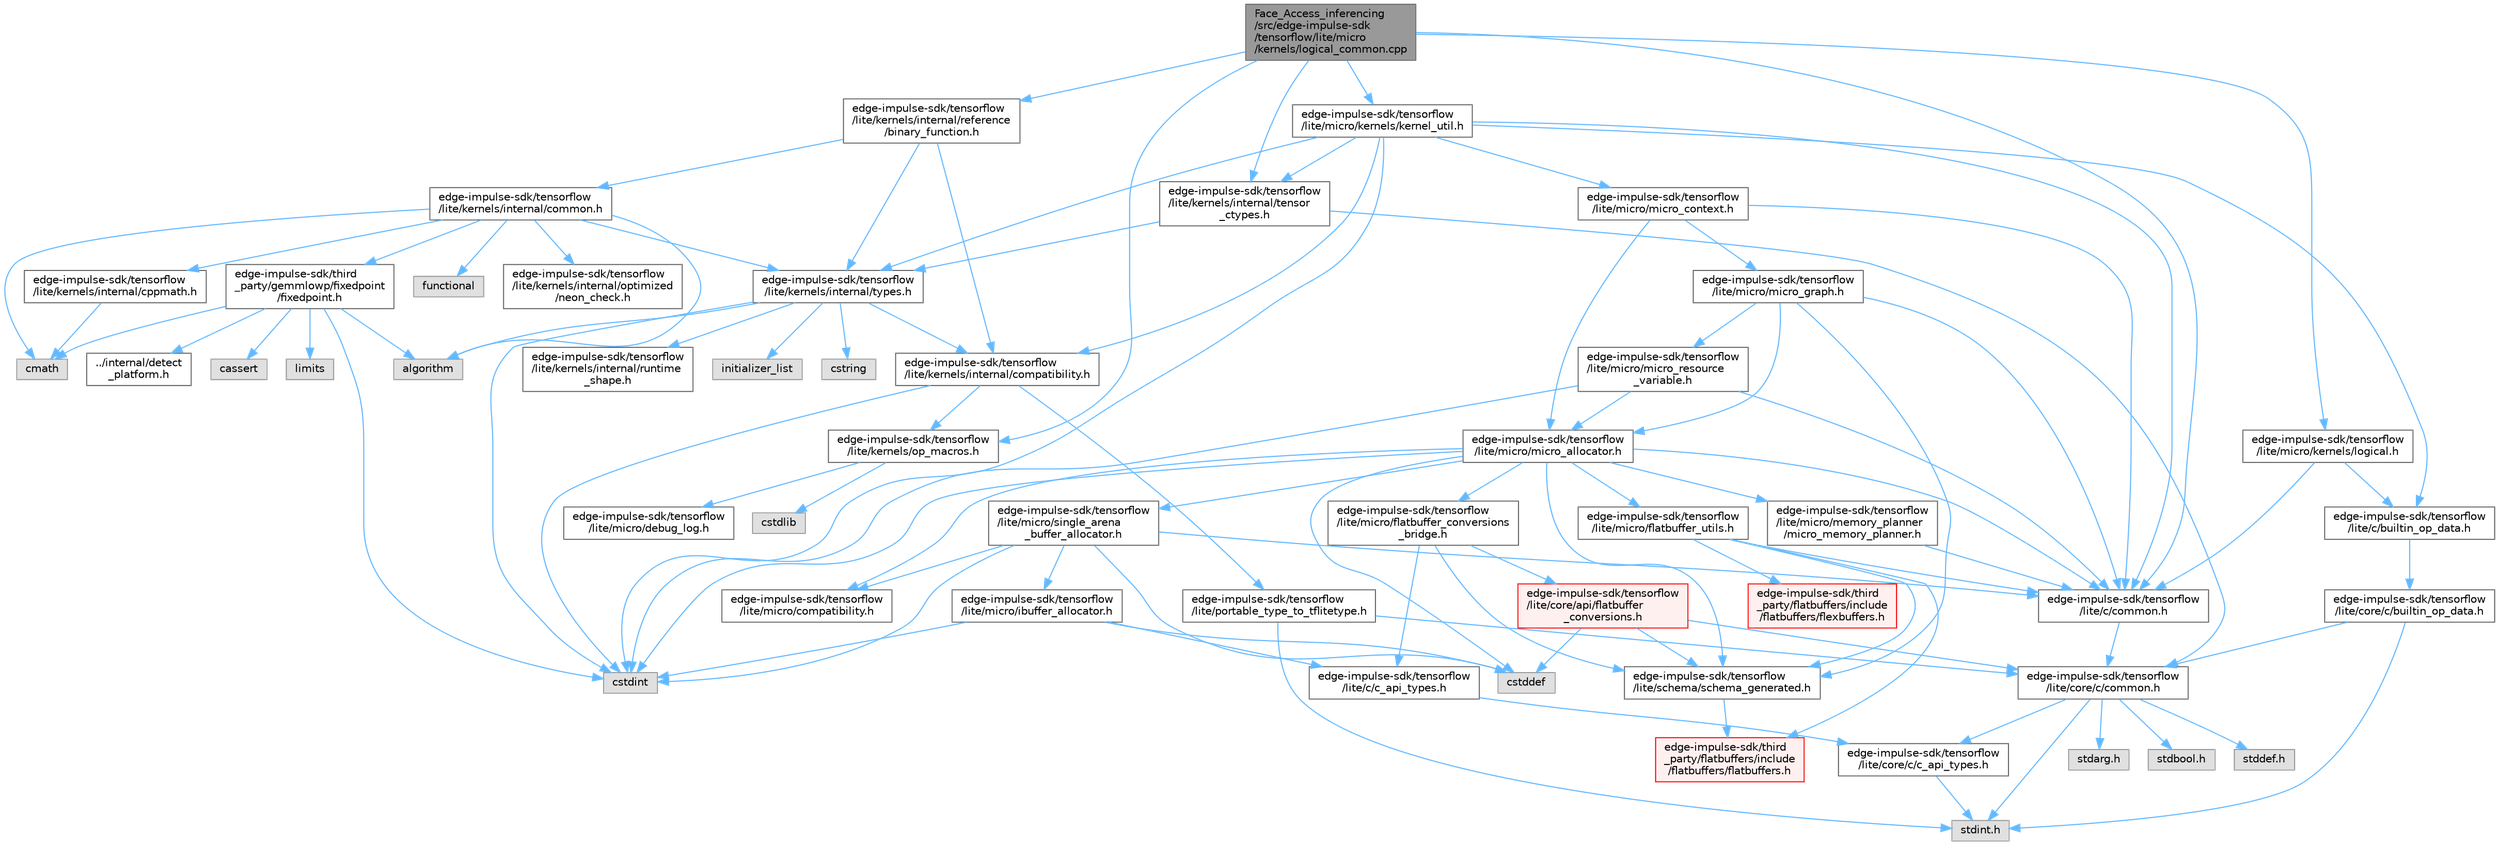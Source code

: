 digraph "Face_Access_inferencing/src/edge-impulse-sdk/tensorflow/lite/micro/kernels/logical_common.cpp"
{
 // LATEX_PDF_SIZE
  bgcolor="transparent";
  edge [fontname=Helvetica,fontsize=10,labelfontname=Helvetica,labelfontsize=10];
  node [fontname=Helvetica,fontsize=10,shape=box,height=0.2,width=0.4];
  Node1 [id="Node000001",label="Face_Access_inferencing\l/src/edge-impulse-sdk\l/tensorflow/lite/micro\l/kernels/logical_common.cpp",height=0.2,width=0.4,color="gray40", fillcolor="grey60", style="filled", fontcolor="black",tooltip=" "];
  Node1 -> Node2 [id="edge98_Node000001_Node000002",color="steelblue1",style="solid",tooltip=" "];
  Node2 [id="Node000002",label="edge-impulse-sdk/tensorflow\l/lite/c/common.h",height=0.2,width=0.4,color="grey40", fillcolor="white", style="filled",URL="$_face___access__inferencing_2src_2edge-impulse-sdk_2tensorflow_2lite_2c_2common_8h.html",tooltip=" "];
  Node2 -> Node3 [id="edge99_Node000002_Node000003",color="steelblue1",style="solid",tooltip=" "];
  Node3 [id="Node000003",label="edge-impulse-sdk/tensorflow\l/lite/core/c/common.h",height=0.2,width=0.4,color="grey40", fillcolor="white", style="filled",URL="$_face___access__inferencing_2src_2edge-impulse-sdk_2tensorflow_2lite_2core_2c_2common_8h.html",tooltip=" "];
  Node3 -> Node4 [id="edge100_Node000003_Node000004",color="steelblue1",style="solid",tooltip=" "];
  Node4 [id="Node000004",label="stdarg.h",height=0.2,width=0.4,color="grey60", fillcolor="#E0E0E0", style="filled",tooltip=" "];
  Node3 -> Node5 [id="edge101_Node000003_Node000005",color="steelblue1",style="solid",tooltip=" "];
  Node5 [id="Node000005",label="stdbool.h",height=0.2,width=0.4,color="grey60", fillcolor="#E0E0E0", style="filled",tooltip=" "];
  Node3 -> Node6 [id="edge102_Node000003_Node000006",color="steelblue1",style="solid",tooltip=" "];
  Node6 [id="Node000006",label="stddef.h",height=0.2,width=0.4,color="grey60", fillcolor="#E0E0E0", style="filled",tooltip=" "];
  Node3 -> Node7 [id="edge103_Node000003_Node000007",color="steelblue1",style="solid",tooltip=" "];
  Node7 [id="Node000007",label="stdint.h",height=0.2,width=0.4,color="grey60", fillcolor="#E0E0E0", style="filled",tooltip=" "];
  Node3 -> Node8 [id="edge104_Node000003_Node000008",color="steelblue1",style="solid",tooltip=" "];
  Node8 [id="Node000008",label="edge-impulse-sdk/tensorflow\l/lite/core/c/c_api_types.h",height=0.2,width=0.4,color="grey40", fillcolor="white", style="filled",URL="$_face___access__inferencing_2src_2edge-impulse-sdk_2tensorflow_2lite_2core_2c_2c__api__types_8h.html",tooltip=" "];
  Node8 -> Node7 [id="edge105_Node000008_Node000007",color="steelblue1",style="solid",tooltip=" "];
  Node1 -> Node9 [id="edge106_Node000001_Node000009",color="steelblue1",style="solid",tooltip=" "];
  Node9 [id="Node000009",label="edge-impulse-sdk/tensorflow\l/lite/kernels/internal/reference\l/binary_function.h",height=0.2,width=0.4,color="grey40", fillcolor="white", style="filled",URL="$_face___access__inferencing_2src_2edge-impulse-sdk_2tensorflow_2lite_2kernels_2internal_2reference_2binary__function_8h.html",tooltip=" "];
  Node9 -> Node10 [id="edge107_Node000009_Node000010",color="steelblue1",style="solid",tooltip=" "];
  Node10 [id="Node000010",label="edge-impulse-sdk/tensorflow\l/lite/kernels/internal/common.h",height=0.2,width=0.4,color="grey40", fillcolor="white", style="filled",URL="$_face___access__inferencing_2src_2edge-impulse-sdk_2tensorflow_2lite_2kernels_2internal_2common_8h.html",tooltip=" "];
  Node10 -> Node11 [id="edge108_Node000010_Node000011",color="steelblue1",style="solid",tooltip=" "];
  Node11 [id="Node000011",label="algorithm",height=0.2,width=0.4,color="grey60", fillcolor="#E0E0E0", style="filled",tooltip=" "];
  Node10 -> Node12 [id="edge109_Node000010_Node000012",color="steelblue1",style="solid",tooltip=" "];
  Node12 [id="Node000012",label="cmath",height=0.2,width=0.4,color="grey60", fillcolor="#E0E0E0", style="filled",tooltip=" "];
  Node10 -> Node13 [id="edge110_Node000010_Node000013",color="steelblue1",style="solid",tooltip=" "];
  Node13 [id="Node000013",label="functional",height=0.2,width=0.4,color="grey60", fillcolor="#E0E0E0", style="filled",tooltip=" "];
  Node10 -> Node14 [id="edge111_Node000010_Node000014",color="steelblue1",style="solid",tooltip=" "];
  Node14 [id="Node000014",label="edge-impulse-sdk/third\l_party/gemmlowp/fixedpoint\l/fixedpoint.h",height=0.2,width=0.4,color="grey40", fillcolor="white", style="filled",URL="$_face___access__inferencing_2src_2edge-impulse-sdk_2third__party_2gemmlowp_2fixedpoint_2fixedpoint_8h.html",tooltip=" "];
  Node14 -> Node11 [id="edge112_Node000014_Node000011",color="steelblue1",style="solid",tooltip=" "];
  Node14 -> Node15 [id="edge113_Node000014_Node000015",color="steelblue1",style="solid",tooltip=" "];
  Node15 [id="Node000015",label="cassert",height=0.2,width=0.4,color="grey60", fillcolor="#E0E0E0", style="filled",tooltip=" "];
  Node14 -> Node12 [id="edge114_Node000014_Node000012",color="steelblue1",style="solid",tooltip=" "];
  Node14 -> Node16 [id="edge115_Node000014_Node000016",color="steelblue1",style="solid",tooltip=" "];
  Node16 [id="Node000016",label="cstdint",height=0.2,width=0.4,color="grey60", fillcolor="#E0E0E0", style="filled",tooltip=" "];
  Node14 -> Node17 [id="edge116_Node000014_Node000017",color="steelblue1",style="solid",tooltip=" "];
  Node17 [id="Node000017",label="limits",height=0.2,width=0.4,color="grey60", fillcolor="#E0E0E0", style="filled",tooltip=" "];
  Node14 -> Node18 [id="edge117_Node000014_Node000018",color="steelblue1",style="solid",tooltip=" "];
  Node18 [id="Node000018",label="../internal/detect\l_platform.h",height=0.2,width=0.4,color="grey40", fillcolor="white", style="filled",URL="$_face___access__inferencing_2src_2edge-impulse-sdk_2third__party_2gemmlowp_2internal_2detect__platform_8h.html",tooltip=" "];
  Node10 -> Node19 [id="edge118_Node000010_Node000019",color="steelblue1",style="solid",tooltip=" "];
  Node19 [id="Node000019",label="edge-impulse-sdk/tensorflow\l/lite/kernels/internal/cppmath.h",height=0.2,width=0.4,color="grey40", fillcolor="white", style="filled",URL="$_face___access__inferencing_2src_2edge-impulse-sdk_2tensorflow_2lite_2kernels_2internal_2cppmath_8h.html",tooltip=" "];
  Node19 -> Node12 [id="edge119_Node000019_Node000012",color="steelblue1",style="solid",tooltip=" "];
  Node10 -> Node20 [id="edge120_Node000010_Node000020",color="steelblue1",style="solid",tooltip=" "];
  Node20 [id="Node000020",label="edge-impulse-sdk/tensorflow\l/lite/kernels/internal/optimized\l/neon_check.h",height=0.2,width=0.4,color="grey40", fillcolor="white", style="filled",URL="$_face___access__inferencing_2src_2edge-impulse-sdk_2tensorflow_2lite_2kernels_2internal_2optimized_2neon__check_8h.html",tooltip=" "];
  Node10 -> Node21 [id="edge121_Node000010_Node000021",color="steelblue1",style="solid",tooltip=" "];
  Node21 [id="Node000021",label="edge-impulse-sdk/tensorflow\l/lite/kernels/internal/types.h",height=0.2,width=0.4,color="grey40", fillcolor="white", style="filled",URL="$_face___access__inferencing_2src_2edge-impulse-sdk_2tensorflow_2lite_2kernels_2internal_2types_8h.html",tooltip=" "];
  Node21 -> Node11 [id="edge122_Node000021_Node000011",color="steelblue1",style="solid",tooltip=" "];
  Node21 -> Node16 [id="edge123_Node000021_Node000016",color="steelblue1",style="solid",tooltip=" "];
  Node21 -> Node22 [id="edge124_Node000021_Node000022",color="steelblue1",style="solid",tooltip=" "];
  Node22 [id="Node000022",label="cstring",height=0.2,width=0.4,color="grey60", fillcolor="#E0E0E0", style="filled",tooltip=" "];
  Node21 -> Node23 [id="edge125_Node000021_Node000023",color="steelblue1",style="solid",tooltip=" "];
  Node23 [id="Node000023",label="initializer_list",height=0.2,width=0.4,color="grey60", fillcolor="#E0E0E0", style="filled",tooltip=" "];
  Node21 -> Node24 [id="edge126_Node000021_Node000024",color="steelblue1",style="solid",tooltip=" "];
  Node24 [id="Node000024",label="edge-impulse-sdk/tensorflow\l/lite/kernels/internal/compatibility.h",height=0.2,width=0.4,color="grey40", fillcolor="white", style="filled",URL="$_face___access__inferencing_2src_2edge-impulse-sdk_2tensorflow_2lite_2kernels_2internal_2compatibility_8h.html",tooltip=" "];
  Node24 -> Node16 [id="edge127_Node000024_Node000016",color="steelblue1",style="solid",tooltip=" "];
  Node24 -> Node25 [id="edge128_Node000024_Node000025",color="steelblue1",style="solid",tooltip=" "];
  Node25 [id="Node000025",label="edge-impulse-sdk/tensorflow\l/lite/portable_type_to_tflitetype.h",height=0.2,width=0.4,color="grey40", fillcolor="white", style="filled",URL="$_face___access__inferencing_2src_2edge-impulse-sdk_2tensorflow_2lite_2portable__type__to__tflitetype_8h.html",tooltip=" "];
  Node25 -> Node7 [id="edge129_Node000025_Node000007",color="steelblue1",style="solid",tooltip=" "];
  Node25 -> Node3 [id="edge130_Node000025_Node000003",color="steelblue1",style="solid",tooltip=" "];
  Node24 -> Node26 [id="edge131_Node000024_Node000026",color="steelblue1",style="solid",tooltip=" "];
  Node26 [id="Node000026",label="edge-impulse-sdk/tensorflow\l/lite/kernels/op_macros.h",height=0.2,width=0.4,color="grey40", fillcolor="white", style="filled",URL="$_face___access__inferencing_2src_2edge-impulse-sdk_2tensorflow_2lite_2kernels_2op__macros_8h.html",tooltip=" "];
  Node26 -> Node27 [id="edge132_Node000026_Node000027",color="steelblue1",style="solid",tooltip=" "];
  Node27 [id="Node000027",label="edge-impulse-sdk/tensorflow\l/lite/micro/debug_log.h",height=0.2,width=0.4,color="grey40", fillcolor="white", style="filled",URL="$_face___access__inferencing_2src_2edge-impulse-sdk_2tensorflow_2lite_2micro_2debug__log_8h.html",tooltip=" "];
  Node26 -> Node28 [id="edge133_Node000026_Node000028",color="steelblue1",style="solid",tooltip=" "];
  Node28 [id="Node000028",label="cstdlib",height=0.2,width=0.4,color="grey60", fillcolor="#E0E0E0", style="filled",tooltip=" "];
  Node21 -> Node29 [id="edge134_Node000021_Node000029",color="steelblue1",style="solid",tooltip=" "];
  Node29 [id="Node000029",label="edge-impulse-sdk/tensorflow\l/lite/kernels/internal/runtime\l_shape.h",height=0.2,width=0.4,color="grey40", fillcolor="white", style="filled",URL="$_face___access__inferencing_2src_2edge-impulse-sdk_2tensorflow_2lite_2kernels_2internal_2runtime__shape_8h.html",tooltip=" "];
  Node9 -> Node24 [id="edge135_Node000009_Node000024",color="steelblue1",style="solid",tooltip=" "];
  Node9 -> Node21 [id="edge136_Node000009_Node000021",color="steelblue1",style="solid",tooltip=" "];
  Node1 -> Node30 [id="edge137_Node000001_Node000030",color="steelblue1",style="solid",tooltip=" "];
  Node30 [id="Node000030",label="edge-impulse-sdk/tensorflow\l/lite/kernels/internal/tensor\l_ctypes.h",height=0.2,width=0.4,color="grey40", fillcolor="white", style="filled",URL="$_face___access__inferencing_2src_2edge-impulse-sdk_2tensorflow_2lite_2kernels_2internal_2tensor__ctypes_8h.html",tooltip=" "];
  Node30 -> Node3 [id="edge138_Node000030_Node000003",color="steelblue1",style="solid",tooltip=" "];
  Node30 -> Node21 [id="edge139_Node000030_Node000021",color="steelblue1",style="solid",tooltip=" "];
  Node1 -> Node26 [id="edge140_Node000001_Node000026",color="steelblue1",style="solid",tooltip=" "];
  Node1 -> Node31 [id="edge141_Node000001_Node000031",color="steelblue1",style="solid",tooltip=" "];
  Node31 [id="Node000031",label="edge-impulse-sdk/tensorflow\l/lite/micro/kernels/kernel_util.h",height=0.2,width=0.4,color="grey40", fillcolor="white", style="filled",URL="$_face___access__inferencing_2src_2edge-impulse-sdk_2tensorflow_2lite_2micro_2kernels_2kernel__util_8h.html",tooltip=" "];
  Node31 -> Node16 [id="edge142_Node000031_Node000016",color="steelblue1",style="solid",tooltip=" "];
  Node31 -> Node32 [id="edge143_Node000031_Node000032",color="steelblue1",style="solid",tooltip=" "];
  Node32 [id="Node000032",label="edge-impulse-sdk/tensorflow\l/lite/c/builtin_op_data.h",height=0.2,width=0.4,color="grey40", fillcolor="white", style="filled",URL="$_face___access__inferencing_2src_2edge-impulse-sdk_2tensorflow_2lite_2c_2builtin__op__data_8h.html",tooltip=" "];
  Node32 -> Node33 [id="edge144_Node000032_Node000033",color="steelblue1",style="solid",tooltip=" "];
  Node33 [id="Node000033",label="edge-impulse-sdk/tensorflow\l/lite/core/c/builtin_op_data.h",height=0.2,width=0.4,color="grey40", fillcolor="white", style="filled",URL="$_face___access__inferencing_2src_2edge-impulse-sdk_2tensorflow_2lite_2core_2c_2builtin__op__data_8h.html",tooltip=" "];
  Node33 -> Node7 [id="edge145_Node000033_Node000007",color="steelblue1",style="solid",tooltip=" "];
  Node33 -> Node3 [id="edge146_Node000033_Node000003",color="steelblue1",style="solid",tooltip=" "];
  Node31 -> Node2 [id="edge147_Node000031_Node000002",color="steelblue1",style="solid",tooltip=" "];
  Node31 -> Node24 [id="edge148_Node000031_Node000024",color="steelblue1",style="solid",tooltip=" "];
  Node31 -> Node30 [id="edge149_Node000031_Node000030",color="steelblue1",style="solid",tooltip=" "];
  Node31 -> Node21 [id="edge150_Node000031_Node000021",color="steelblue1",style="solid",tooltip=" "];
  Node31 -> Node34 [id="edge151_Node000031_Node000034",color="steelblue1",style="solid",tooltip=" "];
  Node34 [id="Node000034",label="edge-impulse-sdk/tensorflow\l/lite/micro/micro_context.h",height=0.2,width=0.4,color="grey40", fillcolor="white", style="filled",URL="$_face___access__inferencing_2src_2edge-impulse-sdk_2tensorflow_2lite_2micro_2micro__context_8h.html",tooltip=" "];
  Node34 -> Node2 [id="edge152_Node000034_Node000002",color="steelblue1",style="solid",tooltip=" "];
  Node34 -> Node35 [id="edge153_Node000034_Node000035",color="steelblue1",style="solid",tooltip=" "];
  Node35 [id="Node000035",label="edge-impulse-sdk/tensorflow\l/lite/micro/micro_allocator.h",height=0.2,width=0.4,color="grey40", fillcolor="white", style="filled",URL="$_face___access__inferencing_2src_2edge-impulse-sdk_2tensorflow_2lite_2micro_2micro__allocator_8h.html",tooltip=" "];
  Node35 -> Node36 [id="edge154_Node000035_Node000036",color="steelblue1",style="solid",tooltip=" "];
  Node36 [id="Node000036",label="cstddef",height=0.2,width=0.4,color="grey60", fillcolor="#E0E0E0", style="filled",tooltip=" "];
  Node35 -> Node16 [id="edge155_Node000035_Node000016",color="steelblue1",style="solid",tooltip=" "];
  Node35 -> Node2 [id="edge156_Node000035_Node000002",color="steelblue1",style="solid",tooltip=" "];
  Node35 -> Node37 [id="edge157_Node000035_Node000037",color="steelblue1",style="solid",tooltip=" "];
  Node37 [id="Node000037",label="edge-impulse-sdk/tensorflow\l/lite/micro/single_arena\l_buffer_allocator.h",height=0.2,width=0.4,color="grey40", fillcolor="white", style="filled",URL="$_face___access__inferencing_2src_2edge-impulse-sdk_2tensorflow_2lite_2micro_2single__arena__buffer__allocator_8h.html",tooltip=" "];
  Node37 -> Node36 [id="edge158_Node000037_Node000036",color="steelblue1",style="solid",tooltip=" "];
  Node37 -> Node16 [id="edge159_Node000037_Node000016",color="steelblue1",style="solid",tooltip=" "];
  Node37 -> Node2 [id="edge160_Node000037_Node000002",color="steelblue1",style="solid",tooltip=" "];
  Node37 -> Node38 [id="edge161_Node000037_Node000038",color="steelblue1",style="solid",tooltip=" "];
  Node38 [id="Node000038",label="edge-impulse-sdk/tensorflow\l/lite/micro/ibuffer_allocator.h",height=0.2,width=0.4,color="grey40", fillcolor="white", style="filled",URL="$_face___access__inferencing_2src_2edge-impulse-sdk_2tensorflow_2lite_2micro_2ibuffer__allocator_8h.html",tooltip=" "];
  Node38 -> Node36 [id="edge162_Node000038_Node000036",color="steelblue1",style="solid",tooltip=" "];
  Node38 -> Node16 [id="edge163_Node000038_Node000016",color="steelblue1",style="solid",tooltip=" "];
  Node38 -> Node39 [id="edge164_Node000038_Node000039",color="steelblue1",style="solid",tooltip=" "];
  Node39 [id="Node000039",label="edge-impulse-sdk/tensorflow\l/lite/c/c_api_types.h",height=0.2,width=0.4,color="grey40", fillcolor="white", style="filled",URL="$_face___access__inferencing_2src_2edge-impulse-sdk_2tensorflow_2lite_2c_2c__api__types_8h.html",tooltip=" "];
  Node39 -> Node8 [id="edge165_Node000039_Node000008",color="steelblue1",style="solid",tooltip=" "];
  Node37 -> Node40 [id="edge166_Node000037_Node000040",color="steelblue1",style="solid",tooltip=" "];
  Node40 [id="Node000040",label="edge-impulse-sdk/tensorflow\l/lite/micro/compatibility.h",height=0.2,width=0.4,color="grey40", fillcolor="white", style="filled",URL="$_face___access__inferencing_2src_2edge-impulse-sdk_2tensorflow_2lite_2micro_2compatibility_8h.html",tooltip=" "];
  Node35 -> Node40 [id="edge167_Node000035_Node000040",color="steelblue1",style="solid",tooltip=" "];
  Node35 -> Node41 [id="edge168_Node000035_Node000041",color="steelblue1",style="solid",tooltip=" "];
  Node41 [id="Node000041",label="edge-impulse-sdk/tensorflow\l/lite/micro/flatbuffer_utils.h",height=0.2,width=0.4,color="grey40", fillcolor="white", style="filled",URL="$_face___access__inferencing_2src_2edge-impulse-sdk_2tensorflow_2lite_2micro_2flatbuffer__utils_8h.html",tooltip=" "];
  Node41 -> Node42 [id="edge169_Node000041_Node000042",color="steelblue1",style="solid",tooltip=" "];
  Node42 [id="Node000042",label="edge-impulse-sdk/third\l_party/flatbuffers/include\l/flatbuffers/flatbuffers.h",height=0.2,width=0.4,color="red", fillcolor="#FFF0F0", style="filled",URL="$_face___access__inferencing_2src_2edge-impulse-sdk_2third__party_2flatbuffers_2include_2flatbuffers_2flatbuffers_8h.html",tooltip=" "];
  Node41 -> Node66 [id="edge170_Node000041_Node000066",color="steelblue1",style="solid",tooltip=" "];
  Node66 [id="Node000066",label="edge-impulse-sdk/third\l_party/flatbuffers/include\l/flatbuffers/flexbuffers.h",height=0.2,width=0.4,color="red", fillcolor="#FFF0F0", style="filled",URL="$_face___access__inferencing_2src_2edge-impulse-sdk_2third__party_2flatbuffers_2include_2flatbuffers_2flexbuffers_8h.html",tooltip=" "];
  Node41 -> Node2 [id="edge171_Node000041_Node000002",color="steelblue1",style="solid",tooltip=" "];
  Node41 -> Node73 [id="edge172_Node000041_Node000073",color="steelblue1",style="solid",tooltip=" "];
  Node73 [id="Node000073",label="edge-impulse-sdk/tensorflow\l/lite/schema/schema_generated.h",height=0.2,width=0.4,color="grey40", fillcolor="white", style="filled",URL="$_face___access__inferencing_2src_2edge-impulse-sdk_2tensorflow_2lite_2schema_2schema__generated_8h.html",tooltip=" "];
  Node73 -> Node42 [id="edge173_Node000073_Node000042",color="steelblue1",style="solid",tooltip=" "];
  Node35 -> Node74 [id="edge174_Node000035_Node000074",color="steelblue1",style="solid",tooltip=" "];
  Node74 [id="Node000074",label="edge-impulse-sdk/tensorflow\l/lite/micro/memory_planner\l/micro_memory_planner.h",height=0.2,width=0.4,color="grey40", fillcolor="white", style="filled",URL="$_face___access__inferencing_2src_2edge-impulse-sdk_2tensorflow_2lite_2micro_2memory__planner_2micro__memory__planner_8h.html",tooltip=" "];
  Node74 -> Node2 [id="edge175_Node000074_Node000002",color="steelblue1",style="solid",tooltip=" "];
  Node35 -> Node75 [id="edge176_Node000035_Node000075",color="steelblue1",style="solid",tooltip=" "];
  Node75 [id="Node000075",label="edge-impulse-sdk/tensorflow\l/lite/micro/flatbuffer_conversions\l_bridge.h",height=0.2,width=0.4,color="grey40", fillcolor="white", style="filled",URL="$_face___access__inferencing_2src_2edge-impulse-sdk_2tensorflow_2lite_2micro_2flatbuffer__conversions__bridge_8h.html",tooltip=" "];
  Node75 -> Node39 [id="edge177_Node000075_Node000039",color="steelblue1",style="solid",tooltip=" "];
  Node75 -> Node76 [id="edge178_Node000075_Node000076",color="steelblue1",style="solid",tooltip=" "];
  Node76 [id="Node000076",label="edge-impulse-sdk/tensorflow\l/lite/core/api/flatbuffer\l_conversions.h",height=0.2,width=0.4,color="red", fillcolor="#FFF0F0", style="filled",URL="$_face___access__inferencing_2src_2edge-impulse-sdk_2tensorflow_2lite_2core_2api_2flatbuffer__conversions_8h.html",tooltip=" "];
  Node76 -> Node36 [id="edge179_Node000076_Node000036",color="steelblue1",style="solid",tooltip=" "];
  Node76 -> Node3 [id="edge180_Node000076_Node000003",color="steelblue1",style="solid",tooltip=" "];
  Node76 -> Node73 [id="edge181_Node000076_Node000073",color="steelblue1",style="solid",tooltip=" "];
  Node75 -> Node73 [id="edge182_Node000075_Node000073",color="steelblue1",style="solid",tooltip=" "];
  Node35 -> Node73 [id="edge183_Node000035_Node000073",color="steelblue1",style="solid",tooltip=" "];
  Node34 -> Node80 [id="edge184_Node000034_Node000080",color="steelblue1",style="solid",tooltip=" "];
  Node80 [id="Node000080",label="edge-impulse-sdk/tensorflow\l/lite/micro/micro_graph.h",height=0.2,width=0.4,color="grey40", fillcolor="white", style="filled",URL="$_face___access__inferencing_2src_2edge-impulse-sdk_2tensorflow_2lite_2micro_2micro__graph_8h.html",tooltip=" "];
  Node80 -> Node2 [id="edge185_Node000080_Node000002",color="steelblue1",style="solid",tooltip=" "];
  Node80 -> Node35 [id="edge186_Node000080_Node000035",color="steelblue1",style="solid",tooltip=" "];
  Node80 -> Node81 [id="edge187_Node000080_Node000081",color="steelblue1",style="solid",tooltip=" "];
  Node81 [id="Node000081",label="edge-impulse-sdk/tensorflow\l/lite/micro/micro_resource\l_variable.h",height=0.2,width=0.4,color="grey40", fillcolor="white", style="filled",URL="$_face___access__inferencing_2src_2edge-impulse-sdk_2tensorflow_2lite_2micro_2micro__resource__variable_8h.html",tooltip=" "];
  Node81 -> Node16 [id="edge188_Node000081_Node000016",color="steelblue1",style="solid",tooltip=" "];
  Node81 -> Node2 [id="edge189_Node000081_Node000002",color="steelblue1",style="solid",tooltip=" "];
  Node81 -> Node35 [id="edge190_Node000081_Node000035",color="steelblue1",style="solid",tooltip=" "];
  Node80 -> Node73 [id="edge191_Node000080_Node000073",color="steelblue1",style="solid",tooltip=" "];
  Node1 -> Node82 [id="edge192_Node000001_Node000082",color="steelblue1",style="solid",tooltip=" "];
  Node82 [id="Node000082",label="edge-impulse-sdk/tensorflow\l/lite/micro/kernels/logical.h",height=0.2,width=0.4,color="grey40", fillcolor="white", style="filled",URL="$_face___access__inferencing_2src_2edge-impulse-sdk_2tensorflow_2lite_2micro_2kernels_2logical_8h.html",tooltip=" "];
  Node82 -> Node32 [id="edge193_Node000082_Node000032",color="steelblue1",style="solid",tooltip=" "];
  Node82 -> Node2 [id="edge194_Node000082_Node000002",color="steelblue1",style="solid",tooltip=" "];
}
